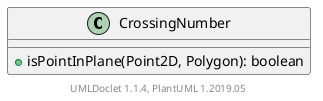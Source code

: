 @startuml

    class CrossingNumber [[CrossingNumber.html]] {
        +isPointInPlane(Point2D, Polygon): boolean
    }


    center footer UMLDoclet 1.1.4, PlantUML 1.2019.05
@enduml

